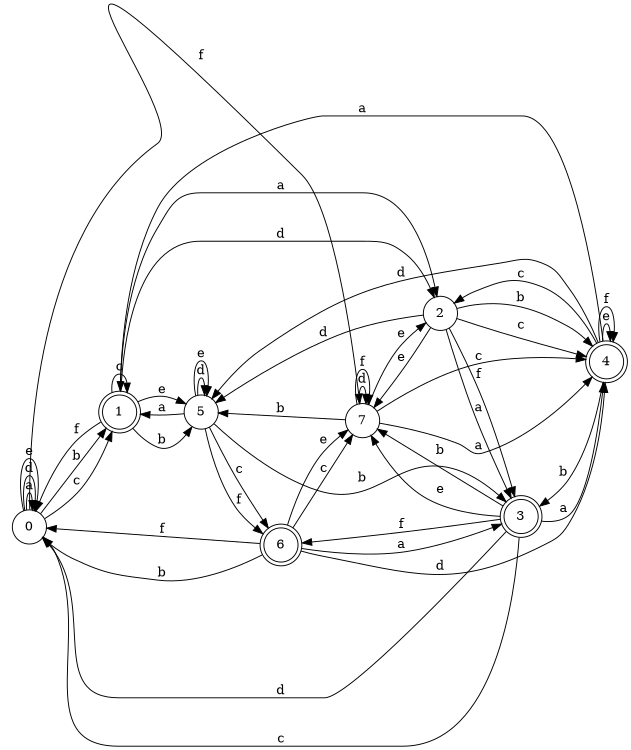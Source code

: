 digraph n7_1 {
__start0 [label="" shape="none"];

rankdir=LR;
size="8,5";

s0 [style="filled", color="black", fillcolor="white" shape="circle", label="0"];
s1 [style="rounded,filled", color="black", fillcolor="white" shape="doublecircle", label="1"];
s2 [style="filled", color="black", fillcolor="white" shape="circle", label="2"];
s3 [style="rounded,filled", color="black", fillcolor="white" shape="doublecircle", label="3"];
s4 [style="rounded,filled", color="black", fillcolor="white" shape="doublecircle", label="4"];
s5 [style="filled", color="black", fillcolor="white" shape="circle", label="5"];
s6 [style="rounded,filled", color="black", fillcolor="white" shape="doublecircle", label="6"];
s7 [style="filled", color="black", fillcolor="white" shape="circle", label="7"];
s0 -> s0 [label="a"];
s0 -> s1 [label="b"];
s0 -> s1 [label="c"];
s0 -> s0 [label="d"];
s0 -> s0 [label="e"];
s0 -> s7 [label="f"];
s1 -> s2 [label="a"];
s1 -> s5 [label="b"];
s1 -> s1 [label="c"];
s1 -> s2 [label="d"];
s1 -> s5 [label="e"];
s1 -> s0 [label="f"];
s2 -> s3 [label="a"];
s2 -> s4 [label="b"];
s2 -> s4 [label="c"];
s2 -> s5 [label="d"];
s2 -> s7 [label="e"];
s2 -> s3 [label="f"];
s3 -> s4 [label="a"];
s3 -> s7 [label="b"];
s3 -> s0 [label="c"];
s3 -> s0 [label="d"];
s3 -> s7 [label="e"];
s3 -> s6 [label="f"];
s4 -> s1 [label="a"];
s4 -> s3 [label="b"];
s4 -> s2 [label="c"];
s4 -> s5 [label="d"];
s4 -> s4 [label="e"];
s4 -> s4 [label="f"];
s5 -> s1 [label="a"];
s5 -> s3 [label="b"];
s5 -> s6 [label="c"];
s5 -> s5 [label="d"];
s5 -> s5 [label="e"];
s5 -> s6 [label="f"];
s6 -> s3 [label="a"];
s6 -> s0 [label="b"];
s6 -> s7 [label="c"];
s6 -> s4 [label="d"];
s6 -> s7 [label="e"];
s6 -> s0 [label="f"];
s7 -> s4 [label="a"];
s7 -> s5 [label="b"];
s7 -> s4 [label="c"];
s7 -> s7 [label="d"];
s7 -> s2 [label="e"];
s7 -> s7 [label="f"];

}